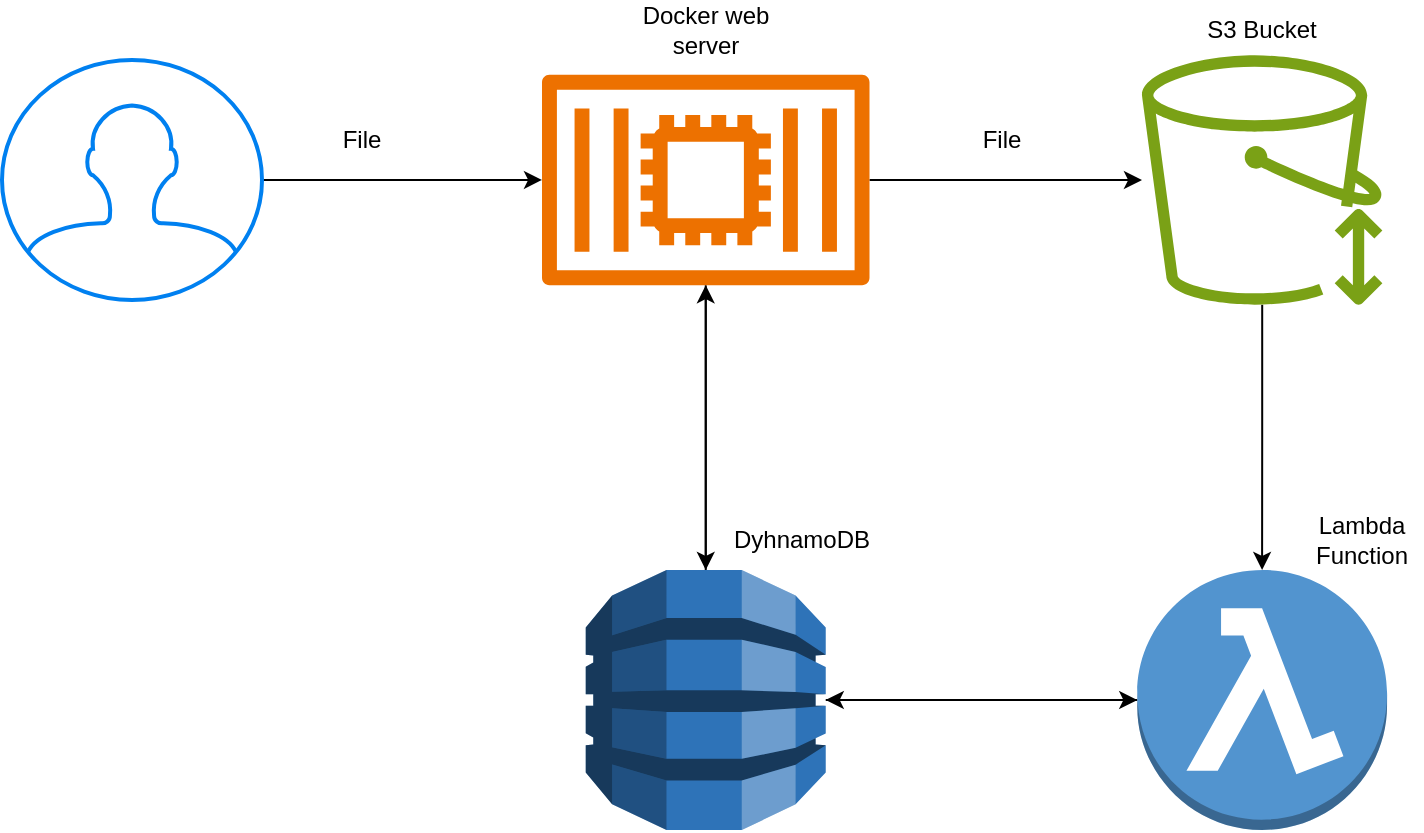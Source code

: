 <mxfile version="22.0.8" type="github">
  <diagram name="Page-1" id="nP30GmvI7ZIDw6K-b8WV">
    <mxGraphModel dx="1872" dy="1006" grid="1" gridSize="10" guides="1" tooltips="1" connect="1" arrows="1" fold="1" page="1" pageScale="1" pageWidth="850" pageHeight="1100" math="0" shadow="0">
      <root>
        <mxCell id="0" />
        <mxCell id="1" parent="0" />
        <mxCell id="vhAgxtT7I6fIa3yYerm1-18" value="" style="edgeStyle=orthogonalEdgeStyle;rounded=0;orthogonalLoop=1;jettySize=auto;html=1;" edge="1" parent="1" source="vhAgxtT7I6fIa3yYerm1-6" target="vhAgxtT7I6fIa3yYerm1-8">
          <mxGeometry relative="1" as="geometry">
            <mxPoint x="500.005" y="245" as="targetPoint" />
          </mxGeometry>
        </mxCell>
        <mxCell id="vhAgxtT7I6fIa3yYerm1-24" style="edgeStyle=orthogonalEdgeStyle;rounded=0;orthogonalLoop=1;jettySize=auto;html=1;" edge="1" parent="1" source="vhAgxtT7I6fIa3yYerm1-6" target="vhAgxtT7I6fIa3yYerm1-15">
          <mxGeometry relative="1" as="geometry" />
        </mxCell>
        <mxCell id="vhAgxtT7I6fIa3yYerm1-6" value="" style="sketch=0;outlineConnect=0;fontColor=#232F3E;gradientColor=none;fillColor=#ED7100;strokeColor=none;dashed=0;verticalLabelPosition=bottom;verticalAlign=top;align=center;html=1;fontSize=12;fontStyle=0;aspect=fixed;pointerEvents=1;shape=mxgraph.aws4.container_2;" vertex="1" parent="1">
          <mxGeometry x="310" y="197.13" width="163.75" height="105.75" as="geometry" />
        </mxCell>
        <mxCell id="vhAgxtT7I6fIa3yYerm1-14" value="" style="edgeStyle=orthogonalEdgeStyle;rounded=0;orthogonalLoop=1;jettySize=auto;html=1;" edge="1" parent="1" source="vhAgxtT7I6fIa3yYerm1-8" target="vhAgxtT7I6fIa3yYerm1-9">
          <mxGeometry relative="1" as="geometry" />
        </mxCell>
        <mxCell id="vhAgxtT7I6fIa3yYerm1-8" value="" style="sketch=0;outlineConnect=0;fontColor=#232F3E;gradientColor=none;fillColor=#7AA116;strokeColor=none;dashed=0;verticalLabelPosition=bottom;verticalAlign=top;align=center;html=1;fontSize=12;fontStyle=0;aspect=fixed;pointerEvents=1;shape=mxgraph.aws4.standard_ia;" vertex="1" parent="1">
          <mxGeometry x="610" y="187.5" width="120.19" height="125" as="geometry" />
        </mxCell>
        <mxCell id="vhAgxtT7I6fIa3yYerm1-23" style="edgeStyle=orthogonalEdgeStyle;rounded=0;orthogonalLoop=1;jettySize=auto;html=1;" edge="1" parent="1" source="vhAgxtT7I6fIa3yYerm1-9" target="vhAgxtT7I6fIa3yYerm1-15">
          <mxGeometry relative="1" as="geometry" />
        </mxCell>
        <mxCell id="vhAgxtT7I6fIa3yYerm1-9" value="" style="outlineConnect=0;dashed=0;verticalLabelPosition=bottom;verticalAlign=top;align=center;html=1;shape=mxgraph.aws3.lambda_function;fillColor=#5294CF;gradientColor=none;" vertex="1" parent="1">
          <mxGeometry x="607.64" y="445" width="124.91" height="130" as="geometry" />
        </mxCell>
        <mxCell id="vhAgxtT7I6fIa3yYerm1-16" style="edgeStyle=orthogonalEdgeStyle;rounded=0;orthogonalLoop=1;jettySize=auto;html=1;" edge="1" parent="1" source="vhAgxtT7I6fIa3yYerm1-19" target="vhAgxtT7I6fIa3yYerm1-6">
          <mxGeometry relative="1" as="geometry">
            <mxPoint x="180" y="360" as="targetPoint" />
            <mxPoint x="213.67" y="275" as="sourcePoint" />
          </mxGeometry>
        </mxCell>
        <mxCell id="vhAgxtT7I6fIa3yYerm1-22" value="" style="edgeStyle=orthogonalEdgeStyle;rounded=0;orthogonalLoop=1;jettySize=auto;html=1;" edge="1" parent="1" source="vhAgxtT7I6fIa3yYerm1-15" target="vhAgxtT7I6fIa3yYerm1-6">
          <mxGeometry relative="1" as="geometry">
            <mxPoint x="396.32" y="370" as="targetPoint" />
          </mxGeometry>
        </mxCell>
        <mxCell id="vhAgxtT7I6fIa3yYerm1-31" style="edgeStyle=orthogonalEdgeStyle;rounded=0;orthogonalLoop=1;jettySize=auto;html=1;" edge="1" parent="1" source="vhAgxtT7I6fIa3yYerm1-15" target="vhAgxtT7I6fIa3yYerm1-9">
          <mxGeometry relative="1" as="geometry" />
        </mxCell>
        <mxCell id="vhAgxtT7I6fIa3yYerm1-15" value="" style="outlineConnect=0;dashed=0;verticalLabelPosition=bottom;verticalAlign=top;align=center;html=1;shape=mxgraph.aws3.dynamo_db;fillColor=#2E73B8;gradientColor=none;" vertex="1" parent="1">
          <mxGeometry x="331.87" y="445" width="120" height="130" as="geometry" />
        </mxCell>
        <mxCell id="vhAgxtT7I6fIa3yYerm1-19" value="" style="html=1;verticalLabelPosition=bottom;align=center;labelBackgroundColor=#ffffff;verticalAlign=top;strokeWidth=2;strokeColor=#0080F0;shadow=0;dashed=0;shape=mxgraph.ios7.icons.user;" vertex="1" parent="1">
          <mxGeometry x="40" y="190" width="130" height="120" as="geometry" />
        </mxCell>
        <mxCell id="vhAgxtT7I6fIa3yYerm1-20" value="File" style="text;html=1;strokeColor=none;fillColor=none;align=center;verticalAlign=middle;whiteSpace=wrap;rounded=0;" vertex="1" parent="1">
          <mxGeometry x="190" y="220" width="60" height="20" as="geometry" />
        </mxCell>
        <mxCell id="vhAgxtT7I6fIa3yYerm1-25" value="Docker web server&lt;br&gt;" style="text;html=1;strokeColor=none;fillColor=none;align=center;verticalAlign=middle;whiteSpace=wrap;rounded=0;" vertex="1" parent="1">
          <mxGeometry x="342.81" y="160" width="98.13" height="30" as="geometry" />
        </mxCell>
        <mxCell id="vhAgxtT7I6fIa3yYerm1-26" value="S3 Bucket" style="text;html=1;strokeColor=none;fillColor=none;align=center;verticalAlign=middle;whiteSpace=wrap;rounded=0;" vertex="1" parent="1">
          <mxGeometry x="640.09" y="160" width="60" height="30" as="geometry" />
        </mxCell>
        <mxCell id="vhAgxtT7I6fIa3yYerm1-29" value="Lambda Function&lt;br&gt;" style="text;html=1;strokeColor=none;fillColor=none;align=center;verticalAlign=middle;whiteSpace=wrap;rounded=0;" vertex="1" parent="1">
          <mxGeometry x="690" y="415" width="60" height="30" as="geometry" />
        </mxCell>
        <mxCell id="vhAgxtT7I6fIa3yYerm1-30" value="DyhnamoDB" style="text;html=1;strokeColor=none;fillColor=none;align=center;verticalAlign=middle;whiteSpace=wrap;rounded=0;" vertex="1" parent="1">
          <mxGeometry x="410" y="415" width="60" height="30" as="geometry" />
        </mxCell>
        <mxCell id="vhAgxtT7I6fIa3yYerm1-33" value="File" style="text;html=1;strokeColor=none;fillColor=none;align=center;verticalAlign=middle;whiteSpace=wrap;rounded=0;" vertex="1" parent="1">
          <mxGeometry x="510" y="215" width="60" height="30" as="geometry" />
        </mxCell>
      </root>
    </mxGraphModel>
  </diagram>
</mxfile>
